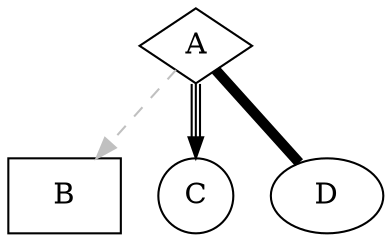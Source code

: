 digraph test1 {

  A [shape=diamond]
  B [shape=box]
  C [shape=circle]

  A -> B [style=dashed, color=grey]
  A -> C [color="black:in󠀹vis:black"]
  A -> D [penwidth=5, arrowhead=none]
}
